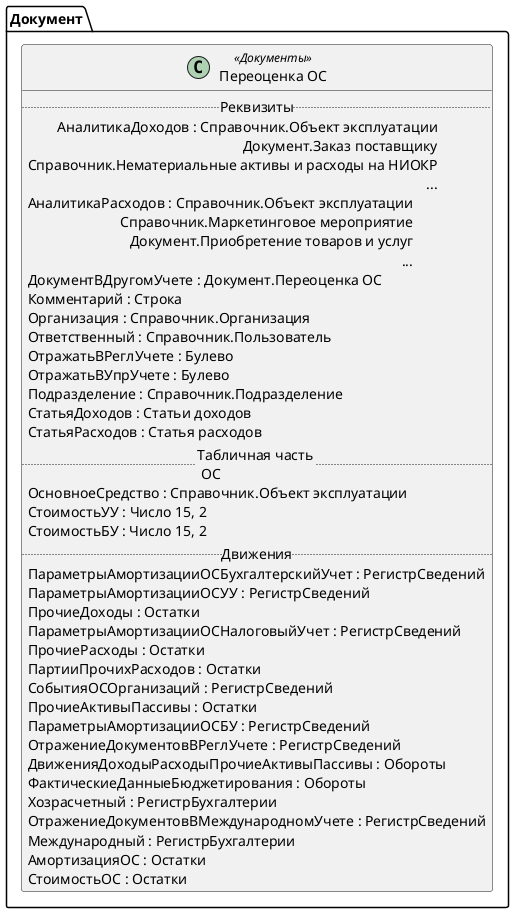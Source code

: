 ﻿@startuml ПереоценкаОС2_4
'!include templates.wsd
'..\include templates.wsd
class Документ.ПереоценкаОС2_4 as "Переоценка ОС" <<Документы>>
{
..Реквизиты..
АналитикаДоходов : Справочник.Объект эксплуатации\rДокумент.Заказ поставщику\rСправочник.Нематериальные активы и расходы на НИОКР\r...
АналитикаРасходов : Справочник.Объект эксплуатации\rСправочник.Маркетинговое мероприятие\rДокумент.Приобретение товаров и услуг\r...
ДокументВДругомУчете : Документ.Переоценка ОС
Комментарий : Строка
Организация : Справочник.Организация
Ответственный : Справочник.Пользователь
ОтражатьВРеглУчете : Булево
ОтражатьВУпрУчете : Булево
Подразделение : Справочник.Подразделение
СтатьяДоходов : Статьи доходов
СтатьяРасходов : Статья расходов
..Табличная часть \n ОС..
ОсновноеСредство : Справочник.Объект эксплуатации
СтоимостьУУ : Число 15, 2
СтоимостьБУ : Число 15, 2
..Движения..
ПараметрыАмортизацииОСБухгалтерскийУчет : РегистрСведений
ПараметрыАмортизацииОСУУ : РегистрСведений
ПрочиеДоходы : Остатки
ПараметрыАмортизацииОСНалоговыйУчет : РегистрСведений
ПрочиеРасходы : Остатки
ПартииПрочихРасходов : Остатки
СобытияОСОрганизаций : РегистрСведений
ПрочиеАктивыПассивы : Остатки
ПараметрыАмортизацииОСБУ : РегистрСведений
ОтражениеДокументовВРеглУчете : РегистрСведений
ДвиженияДоходыРасходыПрочиеАктивыПассивы : Обороты
ФактическиеДанныеБюджетирования : Обороты
Хозрасчетный : РегистрБухгалтерии
ОтражениеДокументовВМеждународномУчете : РегистрСведений
Международный : РегистрБухгалтерии
АмортизацияОС : Остатки
СтоимостьОС : Остатки
}
@enduml
